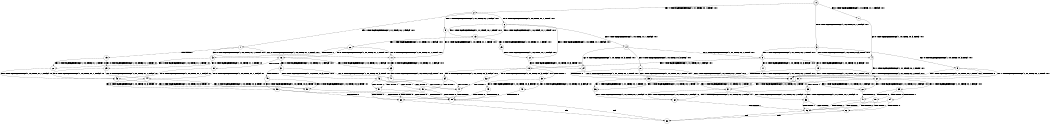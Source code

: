 digraph BCG {
size = "7, 10.5";
center = TRUE;
node [shape = circle];
0 [peripheries = 2];
0 -> 1 [label = "EX !0 !ATOMIC_EXCH_BRANCH (1, +0, TRUE, +1, 1, FALSE) !:0:1:"];
0 -> 2 [label = "EX !1 !ATOMIC_EXCH_BRANCH (1, +1, TRUE, +0, 1, TRUE) !:0:1:"];
0 -> 3 [label = "EX !0 !ATOMIC_EXCH_BRANCH (1, +0, TRUE, +1, 1, FALSE) !:0:1:"];
1 -> 4 [label = "EX !0 !ATOMIC_EXCH_BRANCH (1, +0, TRUE, +0, 3, TRUE) !:0:1:"];
2 -> 5 [label = "EX !1 !ATOMIC_EXCH_BRANCH (1, +1, TRUE, +0, 1, FALSE) !:0:1:"];
2 -> 6 [label = "EX !0 !ATOMIC_EXCH_BRANCH (1, +0, TRUE, +1, 1, TRUE) !:0:1:"];
2 -> 7 [label = "EX !1 !ATOMIC_EXCH_BRANCH (1, +1, TRUE, +0, 1, FALSE) !:0:1:"];
3 -> 4 [label = "EX !0 !ATOMIC_EXCH_BRANCH (1, +0, TRUE, +0, 3, TRUE) !:0:1:"];
3 -> 8 [label = "EX !1 !ATOMIC_EXCH_BRANCH (1, +1, TRUE, +0, 1, TRUE) !:0:1:"];
3 -> 9 [label = "EX !0 !ATOMIC_EXCH_BRANCH (1, +0, TRUE, +0, 3, TRUE) !:0:1:"];
4 -> 10 [label = "EX !1 !ATOMIC_EXCH_BRANCH (1, +1, TRUE, +0, 1, TRUE) !:0:1:"];
5 -> 11 [label = "EX !0 !ATOMIC_EXCH_BRANCH (1, +0, TRUE, +1, 1, TRUE) !:0:1:"];
6 -> 12 [label = "EX !0 !ATOMIC_EXCH_BRANCH (1, +0, TRUE, +1, 1, FALSE) !:0:1:"];
6 -> 13 [label = "EX !1 !ATOMIC_EXCH_BRANCH (1, +1, TRUE, +0, 1, TRUE) !:0:1:"];
6 -> 14 [label = "EX !0 !ATOMIC_EXCH_BRANCH (1, +0, TRUE, +1, 1, FALSE) !:0:1:"];
7 -> 11 [label = "EX !0 !ATOMIC_EXCH_BRANCH (1, +0, TRUE, +1, 1, TRUE) !:0:1:"];
7 -> 15 [label = "TERMINATE !1"];
7 -> 16 [label = "EX !0 !ATOMIC_EXCH_BRANCH (1, +0, TRUE, +1, 1, TRUE) !:0:1:"];
8 -> 17 [label = "EX !0 !ATOMIC_EXCH_BRANCH (1, +0, TRUE, +0, 3, FALSE) !:0:1:"];
8 -> 18 [label = "EX !1 !ATOMIC_EXCH_BRANCH (1, +1, TRUE, +0, 1, FALSE) !:0:1:"];
8 -> 19 [label = "EX !0 !ATOMIC_EXCH_BRANCH (1, +0, TRUE, +0, 3, FALSE) !:0:1:"];
9 -> 10 [label = "EX !1 !ATOMIC_EXCH_BRANCH (1, +1, TRUE, +0, 1, TRUE) !:0:1:"];
9 -> 20 [label = "TERMINATE !0"];
9 -> 21 [label = "EX !1 !ATOMIC_EXCH_BRANCH (1, +1, TRUE, +0, 1, TRUE) !:0:1:"];
10 -> 22 [label = "EX !1 !ATOMIC_EXCH_BRANCH (1, +1, TRUE, +0, 1, FALSE) !:0:1:"];
11 -> 23 [label = "EX !0 !ATOMIC_EXCH_BRANCH (1, +0, TRUE, +1, 1, FALSE) !:0:1:"];
12 -> 24 [label = "EX !0 !ATOMIC_EXCH_BRANCH (1, +0, TRUE, +0, 3, TRUE) !:0:1:"];
13 -> 25 [label = "EX !0 !ATOMIC_EXCH_BRANCH (1, +0, TRUE, +1, 1, TRUE) !:0:1:"];
13 -> 26 [label = "EX !1 !ATOMIC_EXCH_BRANCH (1, +1, TRUE, +0, 1, FALSE) !:0:1:"];
13 -> 6 [label = "EX !0 !ATOMIC_EXCH_BRANCH (1, +0, TRUE, +1, 1, TRUE) !:0:1:"];
14 -> 24 [label = "EX !0 !ATOMIC_EXCH_BRANCH (1, +0, TRUE, +0, 3, TRUE) !:0:1:"];
14 -> 8 [label = "EX !1 !ATOMIC_EXCH_BRANCH (1, +1, TRUE, +0, 1, TRUE) !:0:1:"];
14 -> 27 [label = "EX !0 !ATOMIC_EXCH_BRANCH (1, +0, TRUE, +0, 3, TRUE) !:0:1:"];
15 -> 28 [label = "EX !0 !ATOMIC_EXCH_BRANCH (1, +0, TRUE, +1, 1, TRUE) !:0:"];
15 -> 29 [label = "EX !0 !ATOMIC_EXCH_BRANCH (1, +0, TRUE, +1, 1, TRUE) !:0:"];
16 -> 23 [label = "EX !0 !ATOMIC_EXCH_BRANCH (1, +0, TRUE, +1, 1, FALSE) !:0:1:"];
16 -> 30 [label = "TERMINATE !1"];
16 -> 31 [label = "EX !0 !ATOMIC_EXCH_BRANCH (1, +0, TRUE, +1, 1, FALSE) !:0:1:"];
17 -> 10 [label = "EX !1 !ATOMIC_EXCH_BRANCH (1, +1, TRUE, +0, 1, TRUE) !:0:1:"];
18 -> 32 [label = "EX !0 !ATOMIC_EXCH_BRANCH (1, +0, TRUE, +0, 3, FALSE) !:0:1:"];
18 -> 33 [label = "TERMINATE !1"];
18 -> 34 [label = "EX !0 !ATOMIC_EXCH_BRANCH (1, +0, TRUE, +0, 3, FALSE) !:0:1:"];
19 -> 10 [label = "EX !1 !ATOMIC_EXCH_BRANCH (1, +1, TRUE, +0, 1, TRUE) !:0:1:"];
19 -> 35 [label = "TERMINATE !0"];
19 -> 21 [label = "EX !1 !ATOMIC_EXCH_BRANCH (1, +1, TRUE, +0, 1, TRUE) !:0:1:"];
20 -> 36 [label = "EX !1 !ATOMIC_EXCH_BRANCH (1, +1, TRUE, +0, 1, TRUE) !:1:"];
20 -> 37 [label = "EX !1 !ATOMIC_EXCH_BRANCH (1, +1, TRUE, +0, 1, TRUE) !:1:"];
21 -> 22 [label = "EX !1 !ATOMIC_EXCH_BRANCH (1, +1, TRUE, +0, 1, FALSE) !:0:1:"];
21 -> 38 [label = "TERMINATE !0"];
21 -> 39 [label = "EX !1 !ATOMIC_EXCH_BRANCH (1, +1, TRUE, +0, 1, FALSE) !:0:1:"];
22 -> 40 [label = "TERMINATE !0"];
23 -> 41 [label = "EX !0 !ATOMIC_EXCH_BRANCH (1, +0, TRUE, +0, 3, TRUE) !:0:1:"];
24 -> 10 [label = "EX !1 !ATOMIC_EXCH_BRANCH (1, +1, TRUE, +0, 1, TRUE) !:0:1:"];
25 -> 12 [label = "EX !0 !ATOMIC_EXCH_BRANCH (1, +0, TRUE, +1, 1, FALSE) !:0:1:"];
26 -> 11 [label = "EX !0 !ATOMIC_EXCH_BRANCH (1, +0, TRUE, +1, 1, TRUE) !:0:1:"];
26 -> 42 [label = "TERMINATE !1"];
26 -> 16 [label = "EX !0 !ATOMIC_EXCH_BRANCH (1, +0, TRUE, +1, 1, TRUE) !:0:1:"];
27 -> 10 [label = "EX !1 !ATOMIC_EXCH_BRANCH (1, +1, TRUE, +0, 1, TRUE) !:0:1:"];
27 -> 35 [label = "TERMINATE !0"];
27 -> 21 [label = "EX !1 !ATOMIC_EXCH_BRANCH (1, +1, TRUE, +0, 1, TRUE) !:0:1:"];
28 -> 43 [label = "EX !0 !ATOMIC_EXCH_BRANCH (1, +0, TRUE, +1, 1, FALSE) !:0:"];
29 -> 43 [label = "EX !0 !ATOMIC_EXCH_BRANCH (1, +0, TRUE, +1, 1, FALSE) !:0:"];
29 -> 44 [label = "EX !0 !ATOMIC_EXCH_BRANCH (1, +0, TRUE, +1, 1, FALSE) !:0:"];
30 -> 43 [label = "EX !0 !ATOMIC_EXCH_BRANCH (1, +0, TRUE, +1, 1, FALSE) !:0:"];
30 -> 44 [label = "EX !0 !ATOMIC_EXCH_BRANCH (1, +0, TRUE, +1, 1, FALSE) !:0:"];
31 -> 41 [label = "EX !0 !ATOMIC_EXCH_BRANCH (1, +0, TRUE, +0, 3, TRUE) !:0:1:"];
31 -> 45 [label = "TERMINATE !1"];
31 -> 46 [label = "EX !0 !ATOMIC_EXCH_BRANCH (1, +0, TRUE, +0, 3, TRUE) !:0:1:"];
32 -> 47 [label = "TERMINATE !0"];
33 -> 48 [label = "EX !0 !ATOMIC_EXCH_BRANCH (1, +0, TRUE, +0, 3, FALSE) !:0:"];
33 -> 49 [label = "EX !0 !ATOMIC_EXCH_BRANCH (1, +0, TRUE, +0, 3, FALSE) !:0:"];
34 -> 47 [label = "TERMINATE !0"];
34 -> 50 [label = "TERMINATE !1"];
34 -> 51 [label = "TERMINATE !0"];
35 -> 36 [label = "EX !1 !ATOMIC_EXCH_BRANCH (1, +1, TRUE, +0, 1, TRUE) !:1:"];
35 -> 37 [label = "EX !1 !ATOMIC_EXCH_BRANCH (1, +1, TRUE, +0, 1, TRUE) !:1:"];
36 -> 52 [label = "EX !1 !ATOMIC_EXCH_BRANCH (1, +1, TRUE, +0, 1, FALSE) !:1:"];
37 -> 52 [label = "EX !1 !ATOMIC_EXCH_BRANCH (1, +1, TRUE, +0, 1, FALSE) !:1:"];
37 -> 53 [label = "EX !1 !ATOMIC_EXCH_BRANCH (1, +1, TRUE, +0, 1, FALSE) !:1:"];
38 -> 52 [label = "EX !1 !ATOMIC_EXCH_BRANCH (1, +1, TRUE, +0, 1, FALSE) !:1:"];
38 -> 53 [label = "EX !1 !ATOMIC_EXCH_BRANCH (1, +1, TRUE, +0, 1, FALSE) !:1:"];
39 -> 40 [label = "TERMINATE !0"];
39 -> 54 [label = "TERMINATE !1"];
39 -> 55 [label = "TERMINATE !0"];
40 -> 56 [label = "TERMINATE !1"];
41 -> 47 [label = "TERMINATE !0"];
42 -> 28 [label = "EX !0 !ATOMIC_EXCH_BRANCH (1, +0, TRUE, +1, 1, TRUE) !:0:"];
42 -> 29 [label = "EX !0 !ATOMIC_EXCH_BRANCH (1, +0, TRUE, +1, 1, TRUE) !:0:"];
43 -> 57 [label = "EX !0 !ATOMIC_EXCH_BRANCH (1, +0, TRUE, +0, 3, TRUE) !:0:"];
44 -> 57 [label = "EX !0 !ATOMIC_EXCH_BRANCH (1, +0, TRUE, +0, 3, TRUE) !:0:"];
44 -> 58 [label = "EX !0 !ATOMIC_EXCH_BRANCH (1, +0, TRUE, +0, 3, TRUE) !:0:"];
45 -> 57 [label = "EX !0 !ATOMIC_EXCH_BRANCH (1, +0, TRUE, +0, 3, TRUE) !:0:"];
45 -> 58 [label = "EX !0 !ATOMIC_EXCH_BRANCH (1, +0, TRUE, +0, 3, TRUE) !:0:"];
46 -> 47 [label = "TERMINATE !0"];
46 -> 50 [label = "TERMINATE !1"];
46 -> 51 [label = "TERMINATE !0"];
47 -> 59 [label = "TERMINATE !1"];
48 -> 59 [label = "TERMINATE !0"];
49 -> 59 [label = "TERMINATE !0"];
49 -> 60 [label = "TERMINATE !0"];
50 -> 59 [label = "TERMINATE !0"];
50 -> 60 [label = "TERMINATE !0"];
51 -> 59 [label = "TERMINATE !1"];
51 -> 60 [label = "TERMINATE !1"];
52 -> 56 [label = "TERMINATE !1"];
53 -> 56 [label = "TERMINATE !1"];
53 -> 61 [label = "TERMINATE !1"];
54 -> 56 [label = "TERMINATE !0"];
54 -> 61 [label = "TERMINATE !0"];
55 -> 56 [label = "TERMINATE !1"];
55 -> 61 [label = "TERMINATE !1"];
56 -> 62 [label = "exit"];
57 -> 59 [label = "TERMINATE !0"];
58 -> 59 [label = "TERMINATE !0"];
58 -> 60 [label = "TERMINATE !0"];
59 -> 62 [label = "exit"];
60 -> 62 [label = "exit"];
61 -> 62 [label = "exit"];
}
